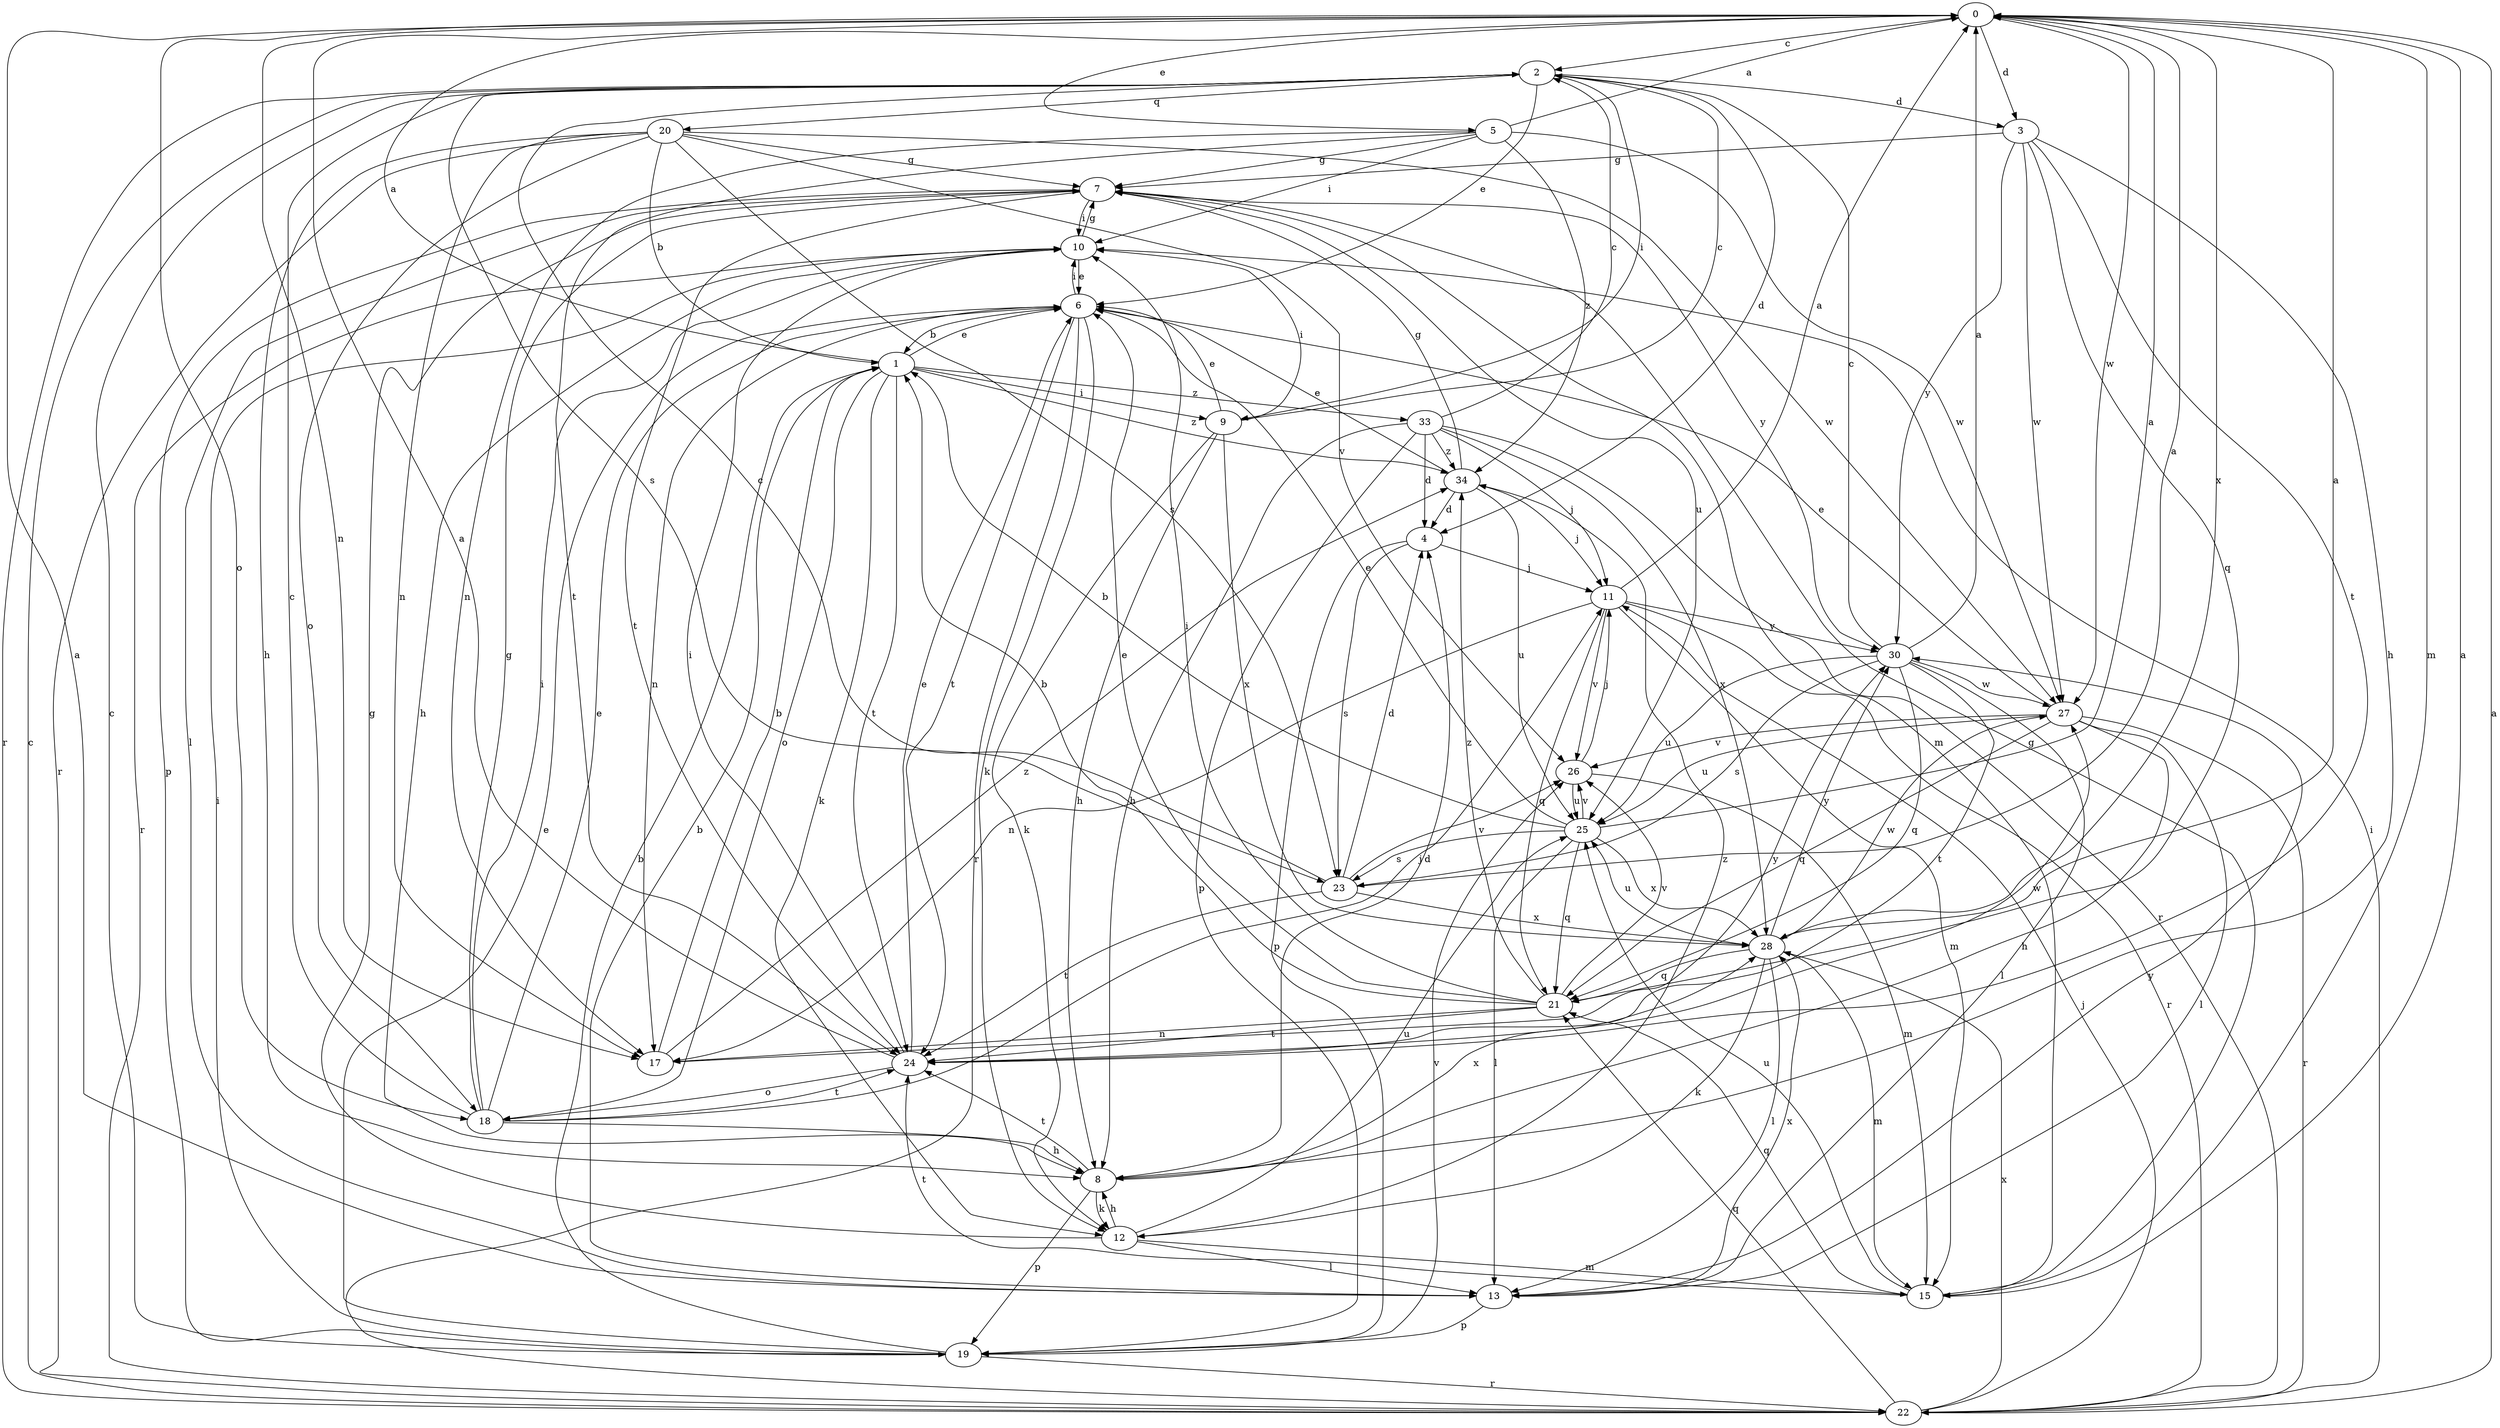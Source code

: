 strict digraph  {
0;
1;
2;
3;
4;
5;
6;
7;
8;
9;
10;
11;
12;
13;
15;
17;
18;
19;
20;
21;
22;
23;
24;
25;
26;
27;
28;
30;
33;
34;
0 -> 2  [label=c];
0 -> 3  [label=d];
0 -> 5  [label=e];
0 -> 15  [label=m];
0 -> 17  [label=n];
0 -> 18  [label=o];
0 -> 27  [label=w];
0 -> 28  [label=x];
1 -> 0  [label=a];
1 -> 6  [label=e];
1 -> 9  [label=i];
1 -> 12  [label=k];
1 -> 18  [label=o];
1 -> 24  [label=t];
1 -> 33  [label=z];
1 -> 34  [label=z];
2 -> 3  [label=d];
2 -> 4  [label=d];
2 -> 6  [label=e];
2 -> 9  [label=i];
2 -> 20  [label=q];
2 -> 22  [label=r];
2 -> 23  [label=s];
3 -> 7  [label=g];
3 -> 8  [label=h];
3 -> 21  [label=q];
3 -> 24  [label=t];
3 -> 27  [label=w];
3 -> 30  [label=y];
4 -> 11  [label=j];
4 -> 19  [label=p];
4 -> 23  [label=s];
5 -> 0  [label=a];
5 -> 7  [label=g];
5 -> 10  [label=i];
5 -> 17  [label=n];
5 -> 24  [label=t];
5 -> 27  [label=w];
5 -> 34  [label=z];
6 -> 1  [label=b];
6 -> 10  [label=i];
6 -> 12  [label=k];
6 -> 17  [label=n];
6 -> 22  [label=r];
6 -> 24  [label=t];
7 -> 10  [label=i];
7 -> 13  [label=l];
7 -> 15  [label=m];
7 -> 19  [label=p];
7 -> 24  [label=t];
7 -> 25  [label=u];
7 -> 30  [label=y];
8 -> 4  [label=d];
8 -> 12  [label=k];
8 -> 19  [label=p];
8 -> 24  [label=t];
8 -> 28  [label=x];
9 -> 2  [label=c];
9 -> 6  [label=e];
9 -> 8  [label=h];
9 -> 10  [label=i];
9 -> 12  [label=k];
9 -> 28  [label=x];
10 -> 6  [label=e];
10 -> 7  [label=g];
10 -> 8  [label=h];
10 -> 22  [label=r];
11 -> 0  [label=a];
11 -> 15  [label=m];
11 -> 17  [label=n];
11 -> 21  [label=q];
11 -> 22  [label=r];
11 -> 26  [label=v];
11 -> 30  [label=y];
12 -> 7  [label=g];
12 -> 8  [label=h];
12 -> 13  [label=l];
12 -> 15  [label=m];
12 -> 25  [label=u];
12 -> 34  [label=z];
13 -> 0  [label=a];
13 -> 1  [label=b];
13 -> 19  [label=p];
13 -> 28  [label=x];
13 -> 30  [label=y];
15 -> 0  [label=a];
15 -> 7  [label=g];
15 -> 21  [label=q];
15 -> 24  [label=t];
15 -> 25  [label=u];
17 -> 1  [label=b];
17 -> 30  [label=y];
17 -> 34  [label=z];
18 -> 2  [label=c];
18 -> 6  [label=e];
18 -> 7  [label=g];
18 -> 8  [label=h];
18 -> 10  [label=i];
18 -> 11  [label=j];
18 -> 24  [label=t];
19 -> 1  [label=b];
19 -> 2  [label=c];
19 -> 6  [label=e];
19 -> 10  [label=i];
19 -> 22  [label=r];
19 -> 26  [label=v];
20 -> 1  [label=b];
20 -> 7  [label=g];
20 -> 8  [label=h];
20 -> 17  [label=n];
20 -> 18  [label=o];
20 -> 22  [label=r];
20 -> 23  [label=s];
20 -> 26  [label=v];
20 -> 27  [label=w];
21 -> 1  [label=b];
21 -> 6  [label=e];
21 -> 10  [label=i];
21 -> 17  [label=n];
21 -> 24  [label=t];
21 -> 26  [label=v];
21 -> 34  [label=z];
22 -> 0  [label=a];
22 -> 2  [label=c];
22 -> 10  [label=i];
22 -> 11  [label=j];
22 -> 21  [label=q];
22 -> 28  [label=x];
23 -> 0  [label=a];
23 -> 2  [label=c];
23 -> 4  [label=d];
23 -> 24  [label=t];
23 -> 26  [label=v];
23 -> 28  [label=x];
24 -> 0  [label=a];
24 -> 6  [label=e];
24 -> 10  [label=i];
24 -> 18  [label=o];
24 -> 27  [label=w];
25 -> 0  [label=a];
25 -> 1  [label=b];
25 -> 6  [label=e];
25 -> 13  [label=l];
25 -> 21  [label=q];
25 -> 23  [label=s];
25 -> 26  [label=v];
25 -> 28  [label=x];
26 -> 11  [label=j];
26 -> 15  [label=m];
26 -> 25  [label=u];
27 -> 6  [label=e];
27 -> 8  [label=h];
27 -> 13  [label=l];
27 -> 21  [label=q];
27 -> 22  [label=r];
27 -> 25  [label=u];
27 -> 26  [label=v];
28 -> 0  [label=a];
28 -> 12  [label=k];
28 -> 13  [label=l];
28 -> 15  [label=m];
28 -> 21  [label=q];
28 -> 25  [label=u];
28 -> 27  [label=w];
28 -> 30  [label=y];
30 -> 0  [label=a];
30 -> 2  [label=c];
30 -> 13  [label=l];
30 -> 21  [label=q];
30 -> 23  [label=s];
30 -> 24  [label=t];
30 -> 25  [label=u];
30 -> 27  [label=w];
33 -> 2  [label=c];
33 -> 4  [label=d];
33 -> 8  [label=h];
33 -> 11  [label=j];
33 -> 19  [label=p];
33 -> 22  [label=r];
33 -> 28  [label=x];
33 -> 34  [label=z];
34 -> 4  [label=d];
34 -> 6  [label=e];
34 -> 7  [label=g];
34 -> 11  [label=j];
34 -> 25  [label=u];
}
